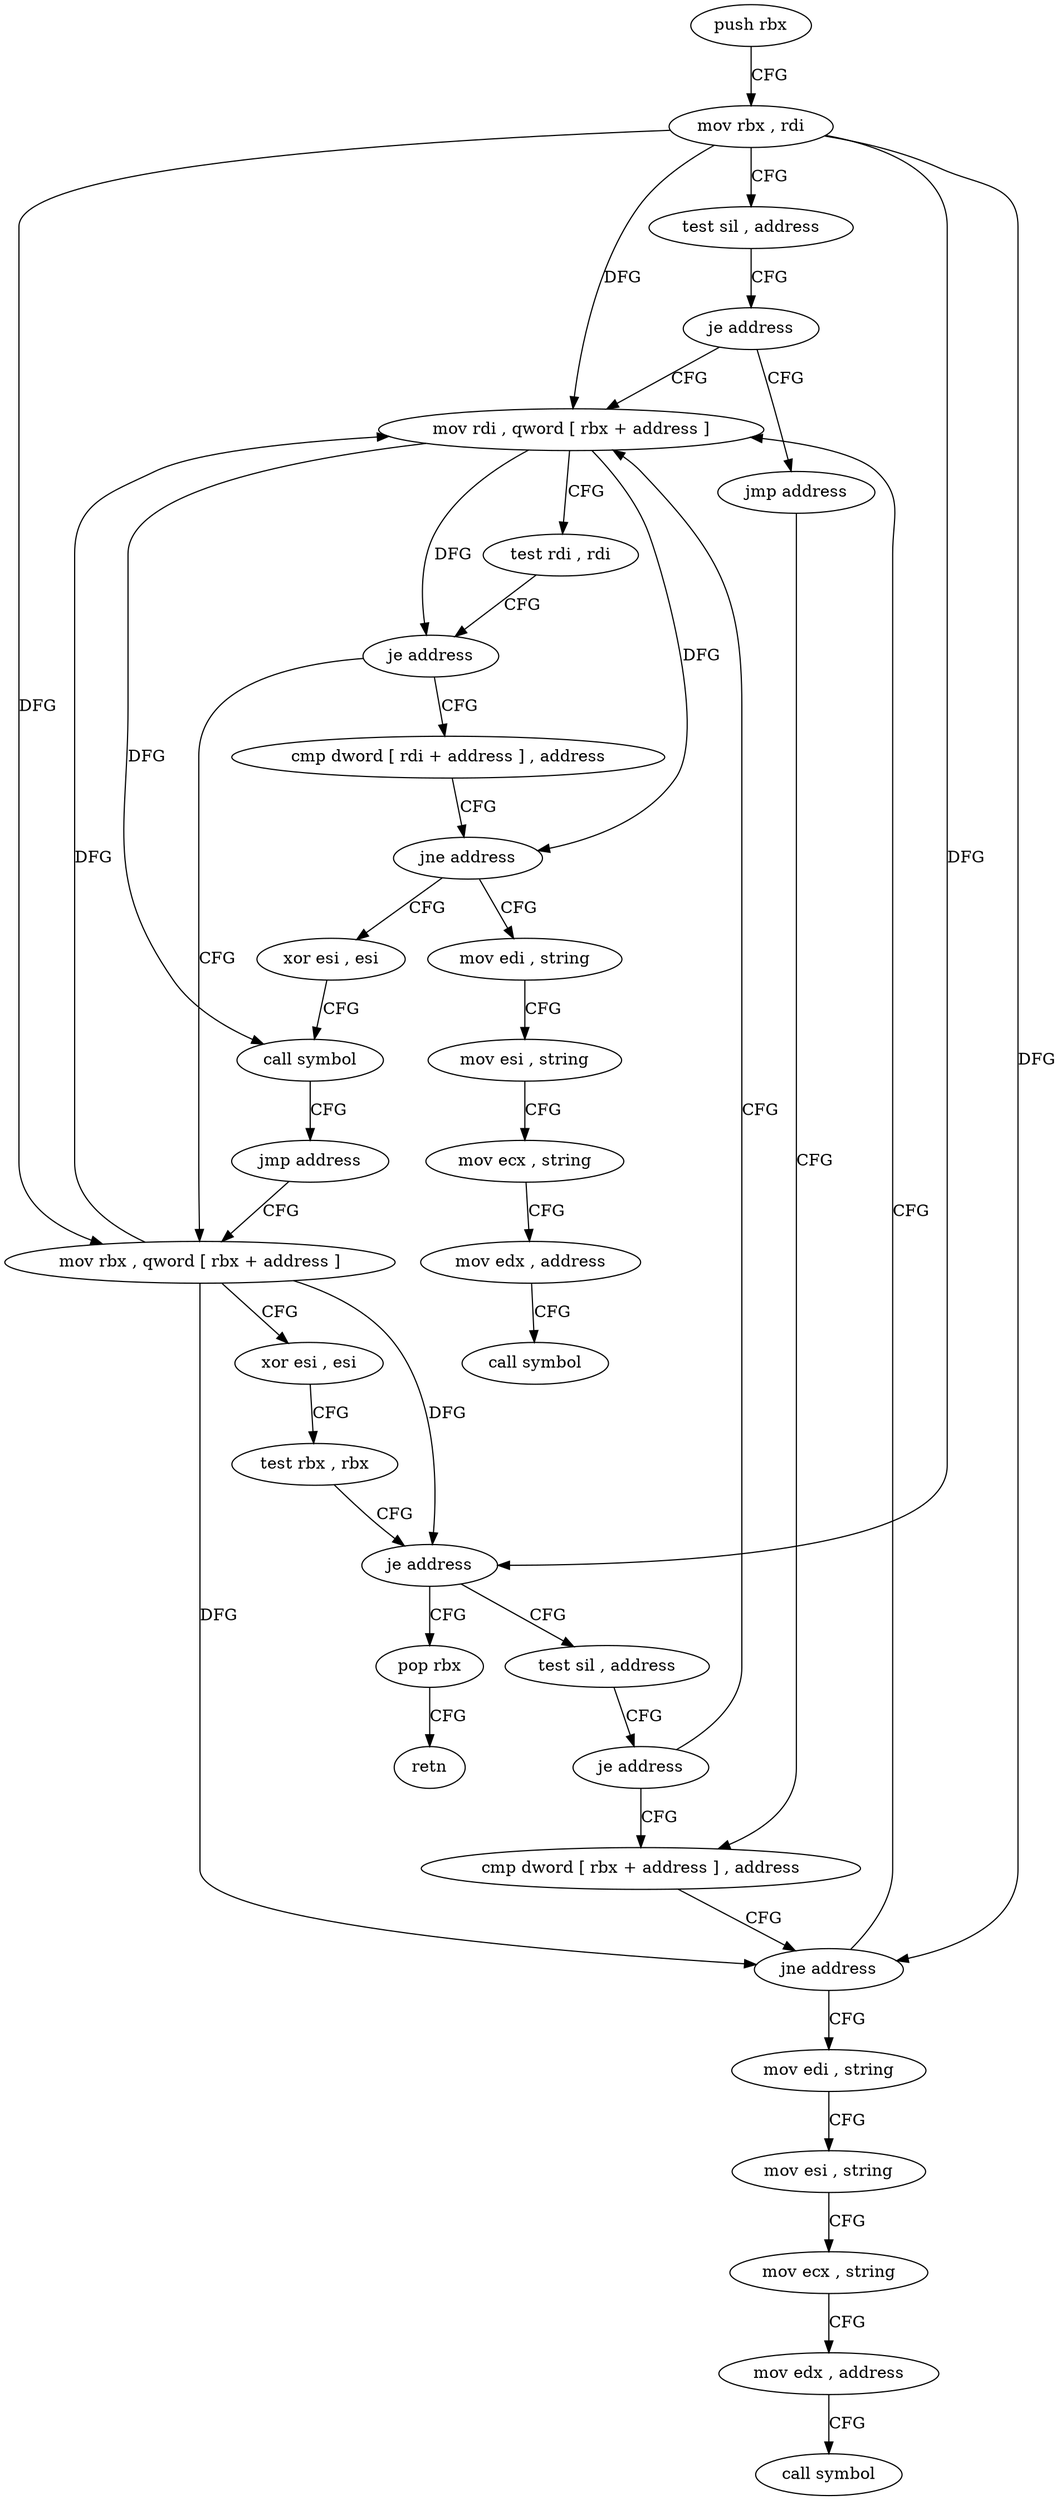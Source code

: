 digraph "func" {
"4223248" [label = "push rbx" ]
"4223249" [label = "mov rbx , rdi" ]
"4223252" [label = "test sil , address" ]
"4223256" [label = "je address" ]
"4223290" [label = "mov rdi , qword [ rbx + address ]" ]
"4223258" [label = "jmp address" ]
"4223297" [label = "test rdi , rdi" ]
"4223300" [label = "je address" ]
"4223264" [label = "mov rbx , qword [ rbx + address ]" ]
"4223302" [label = "cmp dword [ rdi + address ] , address" ]
"4223284" [label = "cmp dword [ rbx + address ] , address" ]
"4223271" [label = "xor esi , esi" ]
"4223273" [label = "test rbx , rbx" ]
"4223276" [label = "je address" ]
"4223317" [label = "pop rbx" ]
"4223278" [label = "test sil , address" ]
"4223306" [label = "jne address" ]
"4223319" [label = "mov edi , string" ]
"4223308" [label = "xor esi , esi" ]
"4223288" [label = "jne address" ]
"4223344" [label = "mov edi , string" ]
"4223318" [label = "retn" ]
"4223282" [label = "je address" ]
"4223324" [label = "mov esi , string" ]
"4223329" [label = "mov ecx , string" ]
"4223334" [label = "mov edx , address" ]
"4223339" [label = "call symbol" ]
"4223310" [label = "call symbol" ]
"4223315" [label = "jmp address" ]
"4223349" [label = "mov esi , string" ]
"4223354" [label = "mov ecx , string" ]
"4223359" [label = "mov edx , address" ]
"4223364" [label = "call symbol" ]
"4223248" -> "4223249" [ label = "CFG" ]
"4223249" -> "4223252" [ label = "CFG" ]
"4223249" -> "4223290" [ label = "DFG" ]
"4223249" -> "4223264" [ label = "DFG" ]
"4223249" -> "4223276" [ label = "DFG" ]
"4223249" -> "4223288" [ label = "DFG" ]
"4223252" -> "4223256" [ label = "CFG" ]
"4223256" -> "4223290" [ label = "CFG" ]
"4223256" -> "4223258" [ label = "CFG" ]
"4223290" -> "4223297" [ label = "CFG" ]
"4223290" -> "4223300" [ label = "DFG" ]
"4223290" -> "4223306" [ label = "DFG" ]
"4223290" -> "4223310" [ label = "DFG" ]
"4223258" -> "4223284" [ label = "CFG" ]
"4223297" -> "4223300" [ label = "CFG" ]
"4223300" -> "4223264" [ label = "CFG" ]
"4223300" -> "4223302" [ label = "CFG" ]
"4223264" -> "4223271" [ label = "CFG" ]
"4223264" -> "4223290" [ label = "DFG" ]
"4223264" -> "4223276" [ label = "DFG" ]
"4223264" -> "4223288" [ label = "DFG" ]
"4223302" -> "4223306" [ label = "CFG" ]
"4223284" -> "4223288" [ label = "CFG" ]
"4223271" -> "4223273" [ label = "CFG" ]
"4223273" -> "4223276" [ label = "CFG" ]
"4223276" -> "4223317" [ label = "CFG" ]
"4223276" -> "4223278" [ label = "CFG" ]
"4223317" -> "4223318" [ label = "CFG" ]
"4223278" -> "4223282" [ label = "CFG" ]
"4223306" -> "4223319" [ label = "CFG" ]
"4223306" -> "4223308" [ label = "CFG" ]
"4223319" -> "4223324" [ label = "CFG" ]
"4223308" -> "4223310" [ label = "CFG" ]
"4223288" -> "4223344" [ label = "CFG" ]
"4223288" -> "4223290" [ label = "CFG" ]
"4223344" -> "4223349" [ label = "CFG" ]
"4223282" -> "4223290" [ label = "CFG" ]
"4223282" -> "4223284" [ label = "CFG" ]
"4223324" -> "4223329" [ label = "CFG" ]
"4223329" -> "4223334" [ label = "CFG" ]
"4223334" -> "4223339" [ label = "CFG" ]
"4223310" -> "4223315" [ label = "CFG" ]
"4223315" -> "4223264" [ label = "CFG" ]
"4223349" -> "4223354" [ label = "CFG" ]
"4223354" -> "4223359" [ label = "CFG" ]
"4223359" -> "4223364" [ label = "CFG" ]
}
